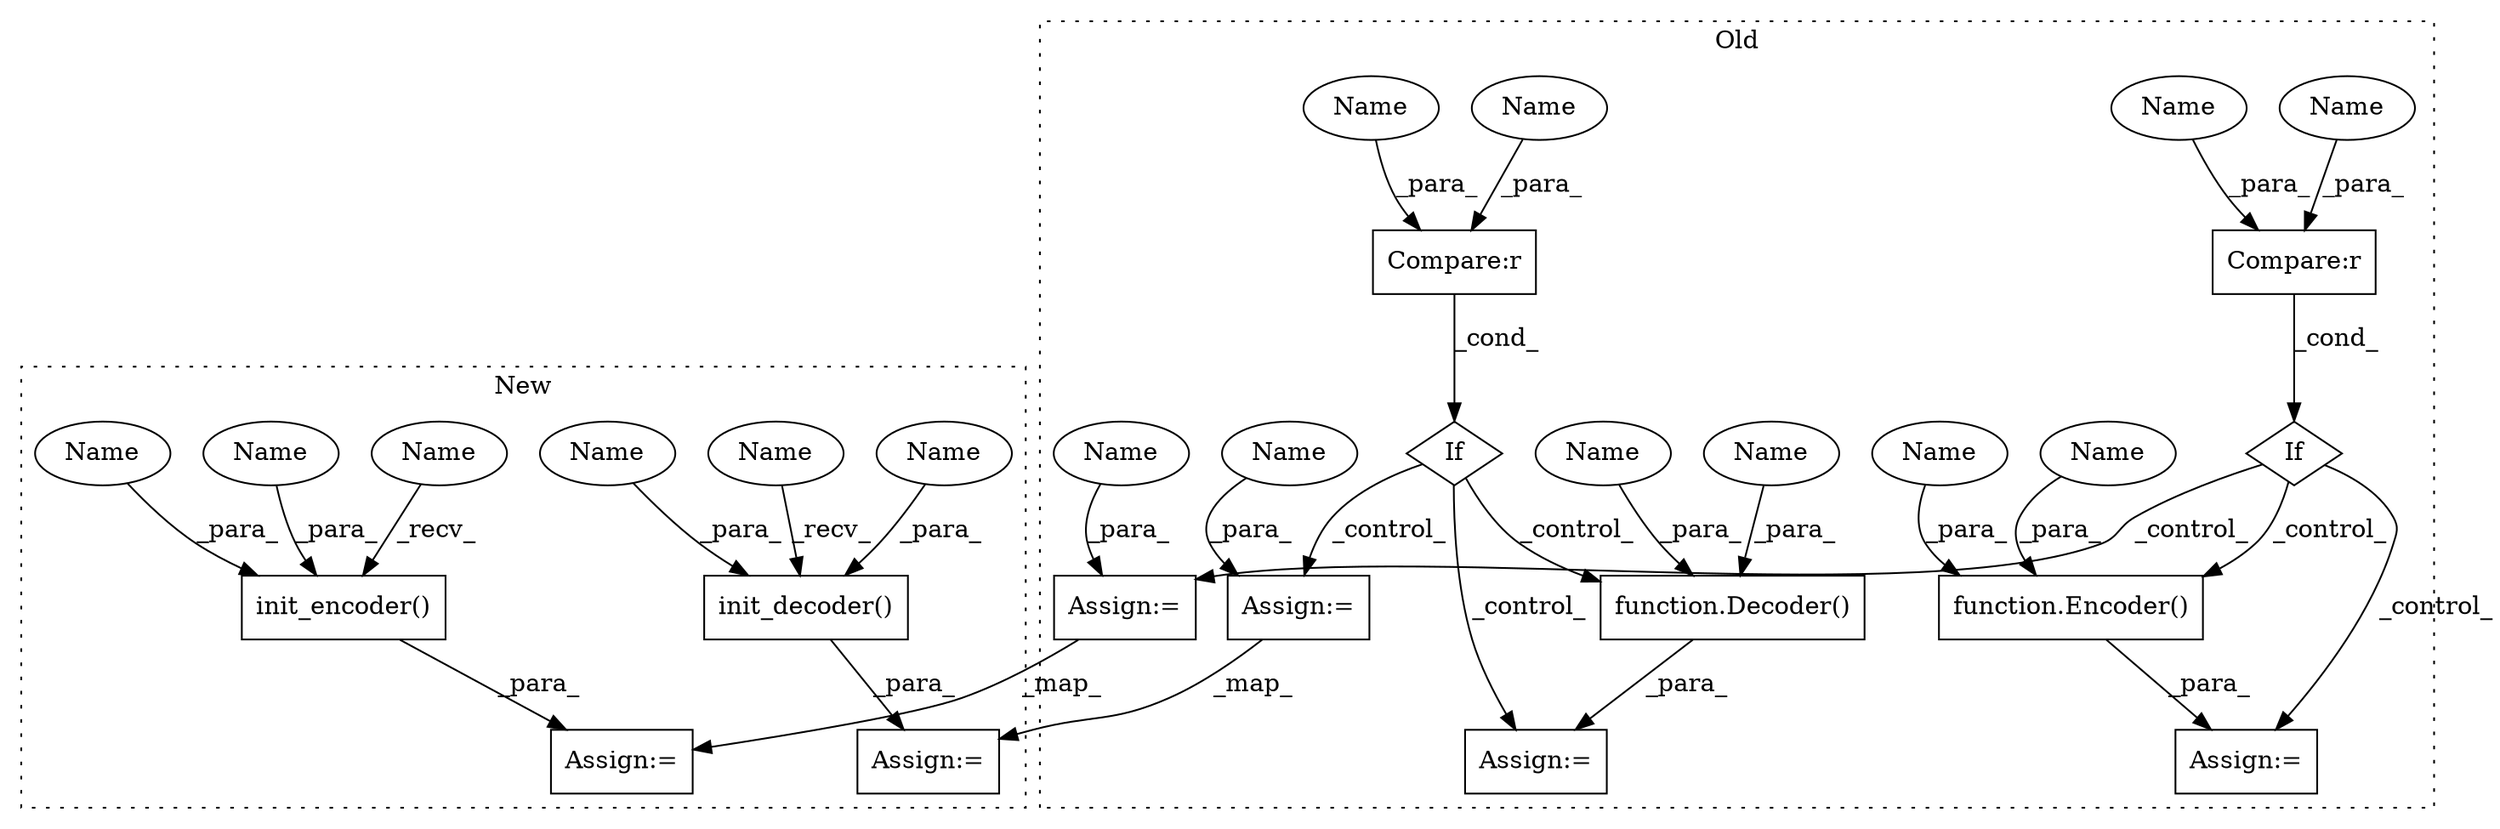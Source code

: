 digraph G {
subgraph cluster0 {
1 [label="If" a="96" s="1259" l="3" shape="diamond"];
4 [label="Assign:=" a="68" s="1303" l="3" shape="box"];
5 [label="function.Decoder()" a="75" s="1306,1363" l="8,1" shape="box"];
6 [label="Compare:r" a="40" s="1262" l="15" shape="box"];
7 [label="function.Encoder()" a="75" s="1142,1199" l="8,1" shape="box"];
8 [label="If" a="96" s="1095" l="3" shape="diamond"];
9 [label="Compare:r" a="40" s="1098" l="15" shape="box"];
10 [label="Assign:=" a="68" s="1239" l="3" shape="box"];
12 [label="Assign:=" a="68" s="1403" l="3" shape="box"];
14 [label="Assign:=" a="68" s="1139" l="3" shape="box"];
19 [label="Name" a="87" s="1098" l="7" shape="ellipse"];
20 [label="Name" a="87" s="1242" l="7" shape="ellipse"];
21 [label="Name" a="87" s="1273" l="4" shape="ellipse"];
22 [label="Name" a="87" s="1109" l="4" shape="ellipse"];
23 [label="Name" a="87" s="1326" l="10" shape="ellipse"];
24 [label="Name" a="87" s="1162" l="10" shape="ellipse"];
25 [label="Name" a="87" s="1406" l="7" shape="ellipse"];
26 [label="Name" a="87" s="1262" l="7" shape="ellipse"];
27 [label="Name" a="87" s="1338" l="11" shape="ellipse"];
28 [label="Name" a="87" s="1174" l="11" shape="ellipse"];
label = "Old";
style="dotted";
}
subgraph cluster1 {
2 [label="init_encoder()" a="75" s="988,1055" l="18,1" shape="box"];
3 [label="init_decoder()" a="75" s="1080,1147" l="18,1" shape="box"];
11 [label="Assign:=" a="68" s="985" l="3" shape="box"];
13 [label="Assign:=" a="68" s="1077" l="3" shape="box"];
15 [label="Name" a="87" s="1098" l="10" shape="ellipse"];
16 [label="Name" a="87" s="1006" l="10" shape="ellipse"];
17 [label="Name" a="87" s="1080" l="4" shape="ellipse"];
18 [label="Name" a="87" s="988" l="4" shape="ellipse"];
29 [label="Name" a="87" s="1110" l="10" shape="ellipse"];
30 [label="Name" a="87" s="1018" l="10" shape="ellipse"];
label = "New";
style="dotted";
}
1 -> 12 [label="_control_"];
1 -> 5 [label="_control_"];
1 -> 4 [label="_control_"];
2 -> 11 [label="_para_"];
3 -> 13 [label="_para_"];
5 -> 4 [label="_para_"];
6 -> 1 [label="_cond_"];
7 -> 14 [label="_para_"];
8 -> 14 [label="_control_"];
8 -> 7 [label="_control_"];
8 -> 10 [label="_control_"];
9 -> 8 [label="_cond_"];
10 -> 11 [label="_map_"];
12 -> 13 [label="_map_"];
15 -> 3 [label="_para_"];
16 -> 2 [label="_para_"];
17 -> 3 [label="_recv_"];
18 -> 2 [label="_recv_"];
19 -> 9 [label="_para_"];
20 -> 10 [label="_para_"];
21 -> 6 [label="_para_"];
22 -> 9 [label="_para_"];
23 -> 5 [label="_para_"];
24 -> 7 [label="_para_"];
25 -> 12 [label="_para_"];
26 -> 6 [label="_para_"];
27 -> 5 [label="_para_"];
28 -> 7 [label="_para_"];
29 -> 3 [label="_para_"];
30 -> 2 [label="_para_"];
}